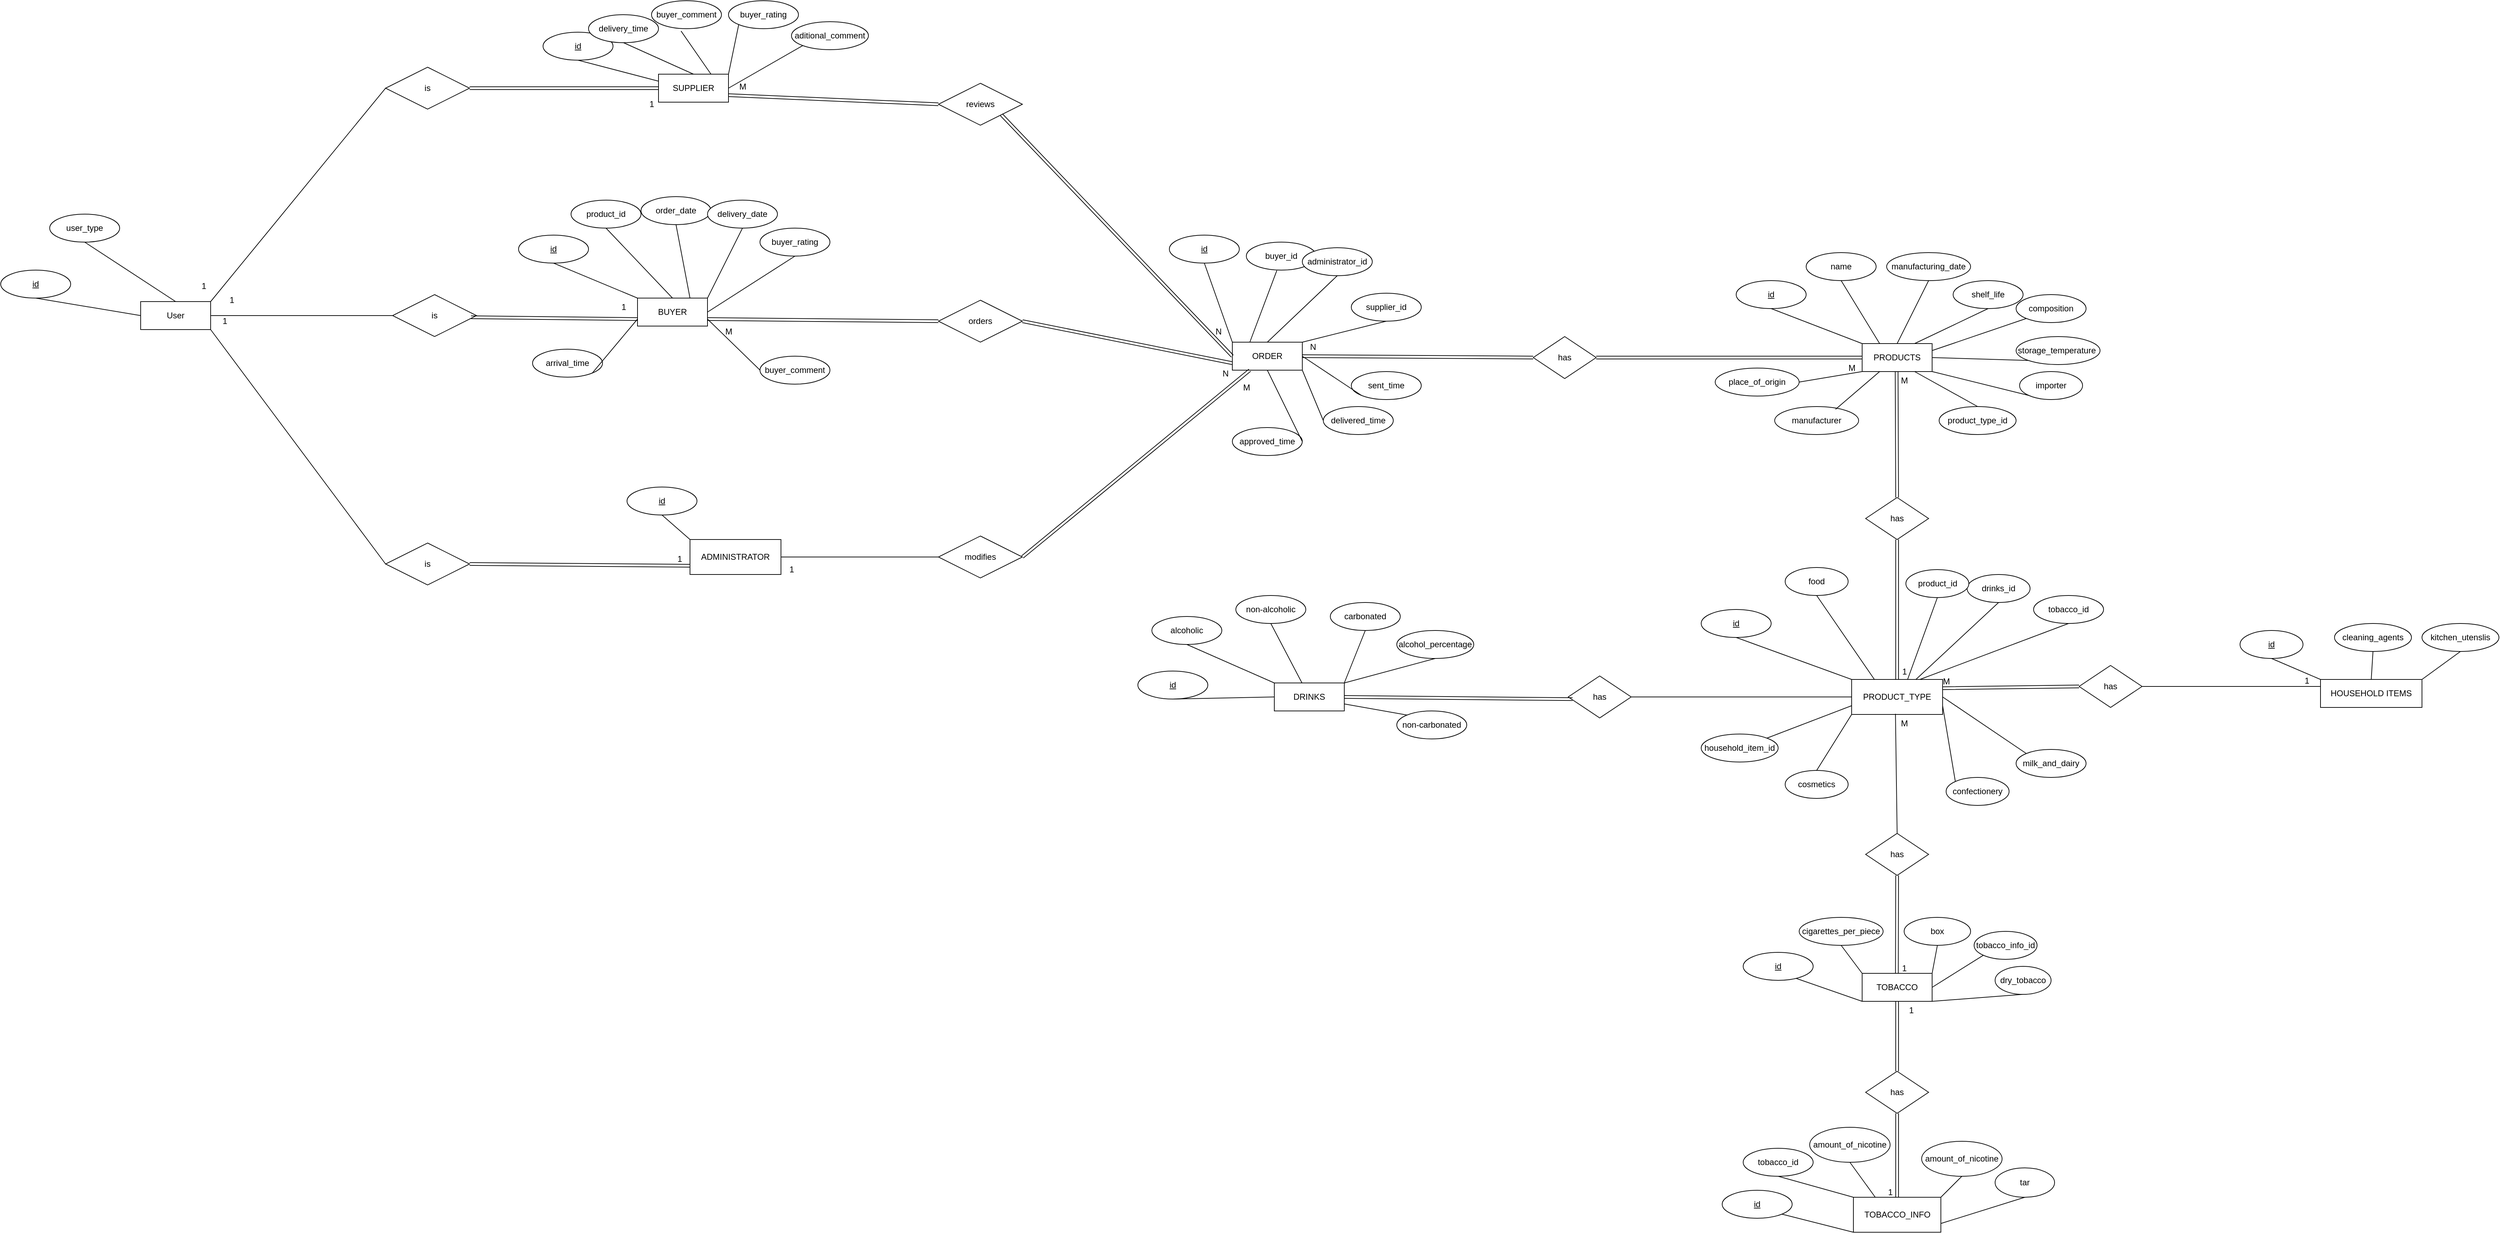 <mxfile version="22.1.11" type="device">
  <diagram name="Page-1" id="ypHl7cXCrIEWJEyccQ8A">
    <mxGraphModel dx="6270" dy="4140" grid="1" gridSize="10" guides="1" tooltips="1" connect="1" arrows="1" fold="1" page="1" pageScale="1" pageWidth="850" pageHeight="1100" math="0" shadow="0">
      <root>
        <mxCell id="0" />
        <mxCell id="1" parent="0" />
        <mxCell id="6POYfi_JkS3xsZNYg1qQ-2" value="PRODUCTS" style="whiteSpace=wrap;html=1;align=center;" parent="1" vertex="1">
          <mxGeometry x="490" y="550" width="100" height="40" as="geometry" />
        </mxCell>
        <mxCell id="FouxgnAud7Ru1gv92hEP-1" value="id" style="ellipse;whiteSpace=wrap;html=1;align=center;fontStyle=4;" parent="1" vertex="1">
          <mxGeometry x="310" y="460" width="100" height="40" as="geometry" />
        </mxCell>
        <mxCell id="FouxgnAud7Ru1gv92hEP-2" value="" style="endArrow=none;html=1;rounded=0;entryX=0.5;entryY=1;entryDx=0;entryDy=0;exitX=0;exitY=0;exitDx=0;exitDy=0;" parent="1" source="6POYfi_JkS3xsZNYg1qQ-2" target="FouxgnAud7Ru1gv92hEP-1" edge="1">
          <mxGeometry width="50" height="50" relative="1" as="geometry">
            <mxPoint x="450" y="700" as="sourcePoint" />
            <mxPoint x="500" y="650" as="targetPoint" />
          </mxGeometry>
        </mxCell>
        <mxCell id="FouxgnAud7Ru1gv92hEP-3" value="name" style="ellipse;whiteSpace=wrap;html=1;align=center;" parent="1" vertex="1">
          <mxGeometry x="410" y="420" width="100" height="40" as="geometry" />
        </mxCell>
        <mxCell id="FouxgnAud7Ru1gv92hEP-4" value="" style="endArrow=none;html=1;rounded=0;entryX=0.5;entryY=1;entryDx=0;entryDy=0;exitX=0.25;exitY=0;exitDx=0;exitDy=0;" parent="1" source="6POYfi_JkS3xsZNYg1qQ-2" target="FouxgnAud7Ru1gv92hEP-3" edge="1">
          <mxGeometry width="50" height="50" relative="1" as="geometry">
            <mxPoint x="450" y="700" as="sourcePoint" />
            <mxPoint x="500" y="650" as="targetPoint" />
          </mxGeometry>
        </mxCell>
        <mxCell id="FouxgnAud7Ru1gv92hEP-5" value="manufacturing_date" style="ellipse;whiteSpace=wrap;html=1;align=center;" parent="1" vertex="1">
          <mxGeometry x="525" y="420" width="120" height="40" as="geometry" />
        </mxCell>
        <mxCell id="FouxgnAud7Ru1gv92hEP-6" value="" style="endArrow=none;html=1;rounded=0;entryX=0.5;entryY=1;entryDx=0;entryDy=0;exitX=0.5;exitY=0;exitDx=0;exitDy=0;" parent="1" source="6POYfi_JkS3xsZNYg1qQ-2" target="FouxgnAud7Ru1gv92hEP-5" edge="1">
          <mxGeometry width="50" height="50" relative="1" as="geometry">
            <mxPoint x="450" y="700" as="sourcePoint" />
            <mxPoint x="500" y="650" as="targetPoint" />
          </mxGeometry>
        </mxCell>
        <mxCell id="FouxgnAud7Ru1gv92hEP-7" value="shelf_life" style="ellipse;whiteSpace=wrap;html=1;align=center;" parent="1" vertex="1">
          <mxGeometry x="620" y="460" width="100" height="40" as="geometry" />
        </mxCell>
        <mxCell id="FouxgnAud7Ru1gv92hEP-8" value="" style="endArrow=none;html=1;rounded=0;entryX=0.5;entryY=1;entryDx=0;entryDy=0;exitX=0.75;exitY=0;exitDx=0;exitDy=0;" parent="1" source="6POYfi_JkS3xsZNYg1qQ-2" target="FouxgnAud7Ru1gv92hEP-7" edge="1">
          <mxGeometry width="50" height="50" relative="1" as="geometry">
            <mxPoint x="450" y="700" as="sourcePoint" />
            <mxPoint x="500" y="650" as="targetPoint" />
          </mxGeometry>
        </mxCell>
        <mxCell id="FouxgnAud7Ru1gv92hEP-9" value="composition" style="ellipse;whiteSpace=wrap;html=1;align=center;" parent="1" vertex="1">
          <mxGeometry x="710" y="480" width="100" height="40" as="geometry" />
        </mxCell>
        <mxCell id="FouxgnAud7Ru1gv92hEP-10" value="" style="endArrow=none;html=1;rounded=0;entryX=0;entryY=1;entryDx=0;entryDy=0;exitX=1;exitY=0.25;exitDx=0;exitDy=0;" parent="1" source="6POYfi_JkS3xsZNYg1qQ-2" target="FouxgnAud7Ru1gv92hEP-9" edge="1">
          <mxGeometry width="50" height="50" relative="1" as="geometry">
            <mxPoint x="575" y="560" as="sourcePoint" />
            <mxPoint x="760" y="550" as="targetPoint" />
          </mxGeometry>
        </mxCell>
        <mxCell id="FouxgnAud7Ru1gv92hEP-12" value="" style="endArrow=none;html=1;rounded=0;entryX=0;entryY=1;entryDx=0;entryDy=0;exitX=1;exitY=0.5;exitDx=0;exitDy=0;" parent="1" source="6POYfi_JkS3xsZNYg1qQ-2" target="FouxgnAud7Ru1gv92hEP-13" edge="1">
          <mxGeometry width="50" height="50" relative="1" as="geometry">
            <mxPoint x="600" y="580" as="sourcePoint" />
            <mxPoint x="727.574" y="594.142" as="targetPoint" />
          </mxGeometry>
        </mxCell>
        <mxCell id="FouxgnAud7Ru1gv92hEP-13" value="storage_temperature&amp;nbsp;" style="ellipse;whiteSpace=wrap;html=1;align=center;" parent="1" vertex="1">
          <mxGeometry x="710" y="540" width="120" height="40" as="geometry" />
        </mxCell>
        <mxCell id="FouxgnAud7Ru1gv92hEP-14" value="place_of_origin" style="ellipse;whiteSpace=wrap;html=1;align=center;" parent="1" vertex="1">
          <mxGeometry x="280" y="585" width="120" height="40" as="geometry" />
        </mxCell>
        <mxCell id="FouxgnAud7Ru1gv92hEP-15" value="" style="endArrow=none;html=1;rounded=0;entryX=1;entryY=0.5;entryDx=0;entryDy=0;exitX=0;exitY=1;exitDx=0;exitDy=0;" parent="1" source="6POYfi_JkS3xsZNYg1qQ-2" target="FouxgnAud7Ru1gv92hEP-14" edge="1">
          <mxGeometry width="50" height="50" relative="1" as="geometry">
            <mxPoint x="500" y="560" as="sourcePoint" />
            <mxPoint x="382.426" y="604.142" as="targetPoint" />
          </mxGeometry>
        </mxCell>
        <mxCell id="FouxgnAud7Ru1gv92hEP-16" value="manufacturer" style="ellipse;whiteSpace=wrap;html=1;align=center;" parent="1" vertex="1">
          <mxGeometry x="365" y="640" width="120" height="40" as="geometry" />
        </mxCell>
        <mxCell id="FouxgnAud7Ru1gv92hEP-17" value="importer" style="ellipse;whiteSpace=wrap;html=1;align=center;" parent="1" vertex="1">
          <mxGeometry x="715" y="590" width="90" height="40" as="geometry" />
        </mxCell>
        <mxCell id="FouxgnAud7Ru1gv92hEP-18" value="" style="endArrow=none;html=1;rounded=0;entryX=0.725;entryY=0.1;entryDx=0;entryDy=0;exitX=0.25;exitY=1;exitDx=0;exitDy=0;entryPerimeter=0;" parent="1" source="6POYfi_JkS3xsZNYg1qQ-2" target="FouxgnAud7Ru1gv92hEP-16" edge="1">
          <mxGeometry width="50" height="50" relative="1" as="geometry">
            <mxPoint x="500" y="580" as="sourcePoint" />
            <mxPoint x="392" y="624" as="targetPoint" />
          </mxGeometry>
        </mxCell>
        <mxCell id="FouxgnAud7Ru1gv92hEP-19" value="" style="endArrow=none;html=1;rounded=0;entryX=1;entryY=1;entryDx=0;entryDy=0;exitX=0;exitY=1;exitDx=0;exitDy=0;" parent="1" source="FouxgnAud7Ru1gv92hEP-17" target="6POYfi_JkS3xsZNYg1qQ-2" edge="1">
          <mxGeometry width="50" height="50" relative="1" as="geometry">
            <mxPoint x="723.436" y="615.745" as="sourcePoint" />
            <mxPoint x="402" y="634" as="targetPoint" />
          </mxGeometry>
        </mxCell>
        <mxCell id="FouxgnAud7Ru1gv92hEP-20" value="product_type_id" style="ellipse;whiteSpace=wrap;html=1;align=center;" parent="1" vertex="1">
          <mxGeometry x="600" y="640" width="110" height="40" as="geometry" />
        </mxCell>
        <mxCell id="FouxgnAud7Ru1gv92hEP-21" value="" style="endArrow=none;html=1;rounded=0;exitX=0.5;exitY=0;exitDx=0;exitDy=0;entryX=0.75;entryY=1;entryDx=0;entryDy=0;" parent="1" source="FouxgnAud7Ru1gv92hEP-20" target="6POYfi_JkS3xsZNYg1qQ-2" edge="1">
          <mxGeometry width="50" height="50" relative="1" as="geometry">
            <mxPoint x="540" y="810" as="sourcePoint" />
            <mxPoint x="590" y="640" as="targetPoint" />
          </mxGeometry>
        </mxCell>
        <mxCell id="FouxgnAud7Ru1gv92hEP-22" value="TOBACCO" style="whiteSpace=wrap;html=1;align=center;" parent="1" vertex="1">
          <mxGeometry x="490" y="1450" width="100" height="40" as="geometry" />
        </mxCell>
        <mxCell id="FouxgnAud7Ru1gv92hEP-25" value="HOUSEHOLD ITEMS" style="whiteSpace=wrap;html=1;align=center;" parent="1" vertex="1">
          <mxGeometry x="1145" y="1030" width="145" height="40" as="geometry" />
        </mxCell>
        <mxCell id="FouxgnAud7Ru1gv92hEP-27" value="id" style="ellipse;whiteSpace=wrap;html=1;align=center;fontStyle=4;" parent="1" vertex="1">
          <mxGeometry x="320" y="1420" width="100" height="40" as="geometry" />
        </mxCell>
        <mxCell id="FouxgnAud7Ru1gv92hEP-28" value="" style="endArrow=none;html=1;rounded=0;entryX=0.758;entryY=0.931;entryDx=0;entryDy=0;exitX=0;exitY=1;exitDx=0;exitDy=0;entryPerimeter=0;" parent="1" source="FouxgnAud7Ru1gv92hEP-22" target="FouxgnAud7Ru1gv92hEP-27" edge="1">
          <mxGeometry width="50" height="50" relative="1" as="geometry">
            <mxPoint x="755" y="1570" as="sourcePoint" />
            <mxPoint x="805" y="1520" as="targetPoint" />
          </mxGeometry>
        </mxCell>
        <mxCell id="FouxgnAud7Ru1gv92hEP-29" value="cigarettes_per_piece" style="ellipse;whiteSpace=wrap;html=1;align=center;" parent="1" vertex="1">
          <mxGeometry x="400" y="1370" width="120" height="40" as="geometry" />
        </mxCell>
        <mxCell id="FouxgnAud7Ru1gv92hEP-30" value="" style="endArrow=none;html=1;rounded=0;entryX=0.5;entryY=1;entryDx=0;entryDy=0;exitX=0;exitY=0;exitDx=0;exitDy=0;fontStyle=1;" parent="1" source="FouxgnAud7Ru1gv92hEP-22" target="FouxgnAud7Ru1gv92hEP-29" edge="1">
          <mxGeometry width="50" height="50" relative="1" as="geometry">
            <mxPoint x="495" y="1490" as="sourcePoint" />
            <mxPoint x="390" y="1454" as="targetPoint" />
          </mxGeometry>
        </mxCell>
        <mxCell id="FouxgnAud7Ru1gv92hEP-31" value="box" style="ellipse;whiteSpace=wrap;html=1;align=center;" parent="1" vertex="1">
          <mxGeometry x="550" y="1370" width="95" height="40" as="geometry" />
        </mxCell>
        <mxCell id="FouxgnAud7Ru1gv92hEP-32" value="" style="endArrow=none;html=1;rounded=0;entryX=0.5;entryY=1;entryDx=0;entryDy=0;exitX=1;exitY=0;exitDx=0;exitDy=0;fontStyle=1;" parent="1" source="FouxgnAud7Ru1gv92hEP-22" target="FouxgnAud7Ru1gv92hEP-31" edge="1">
          <mxGeometry width="50" height="50" relative="1" as="geometry">
            <mxPoint x="545" y="1490" as="sourcePoint" />
            <mxPoint x="545" y="1440" as="targetPoint" />
          </mxGeometry>
        </mxCell>
        <mxCell id="FouxgnAud7Ru1gv92hEP-33" value="dry_tobacco" style="ellipse;whiteSpace=wrap;html=1;align=center;" parent="1" vertex="1">
          <mxGeometry x="680" y="1440" width="80" height="40" as="geometry" />
        </mxCell>
        <mxCell id="FouxgnAud7Ru1gv92hEP-34" value="" style="endArrow=none;html=1;rounded=0;entryX=0.5;entryY=1;entryDx=0;entryDy=0;exitX=1;exitY=1;exitDx=0;exitDy=0;fontStyle=1;" parent="1" source="FouxgnAud7Ru1gv92hEP-22" target="FouxgnAud7Ru1gv92hEP-33" edge="1">
          <mxGeometry width="50" height="50" relative="1" as="geometry">
            <mxPoint x="595" y="1490" as="sourcePoint" />
            <mxPoint x="665" y="1450" as="targetPoint" />
          </mxGeometry>
        </mxCell>
        <mxCell id="FouxgnAud7Ru1gv92hEP-39" value="alcohol_percentage" style="ellipse;whiteSpace=wrap;html=1;align=center;" parent="1" vertex="1">
          <mxGeometry x="-175" y="960" width="110" height="40" as="geometry" />
        </mxCell>
        <mxCell id="FouxgnAud7Ru1gv92hEP-40" value="" style="endArrow=none;html=1;rounded=0;entryX=0.5;entryY=1;entryDx=0;entryDy=0;exitX=1;exitY=0;exitDx=0;exitDy=0;fontStyle=1;" parent="1" source="FouxgnAud7Ru1gv92hEP-99" target="FouxgnAud7Ru1gv92hEP-39" edge="1">
          <mxGeometry width="50" height="50" relative="1" as="geometry">
            <mxPoint x="-350" y="1470" as="sourcePoint" />
            <mxPoint x="-402" y="1430" as="targetPoint" />
          </mxGeometry>
        </mxCell>
        <mxCell id="FouxgnAud7Ru1gv92hEP-41" value="id" style="ellipse;whiteSpace=wrap;html=1;align=center;fontStyle=4;" parent="1" vertex="1">
          <mxGeometry x="1030" y="960" width="90" height="40" as="geometry" />
        </mxCell>
        <mxCell id="FouxgnAud7Ru1gv92hEP-42" value="" style="endArrow=none;html=1;rounded=0;entryX=0.5;entryY=1;entryDx=0;entryDy=0;exitX=0;exitY=0;exitDx=0;exitDy=0;fontStyle=1;" parent="1" source="FouxgnAud7Ru1gv92hEP-25" target="FouxgnAud7Ru1gv92hEP-41" edge="1">
          <mxGeometry width="50" height="50" relative="1" as="geometry">
            <mxPoint x="875" y="1040" as="sourcePoint" />
            <mxPoint x="875" y="990" as="targetPoint" />
          </mxGeometry>
        </mxCell>
        <mxCell id="FouxgnAud7Ru1gv92hEP-43" value="cleaning_agents" style="ellipse;whiteSpace=wrap;html=1;align=center;" parent="1" vertex="1">
          <mxGeometry x="1165" y="950" width="110" height="40" as="geometry" />
        </mxCell>
        <mxCell id="FouxgnAud7Ru1gv92hEP-44" value="" style="endArrow=none;html=1;rounded=0;entryX=0.5;entryY=1;entryDx=0;entryDy=0;exitX=0.5;exitY=0;exitDx=0;exitDy=0;fontStyle=1;" parent="1" source="FouxgnAud7Ru1gv92hEP-25" target="FouxgnAud7Ru1gv92hEP-43" edge="1">
          <mxGeometry width="50" height="50" relative="1" as="geometry">
            <mxPoint x="1155" y="1040" as="sourcePoint" />
            <mxPoint x="1085" y="1010" as="targetPoint" />
          </mxGeometry>
        </mxCell>
        <mxCell id="FouxgnAud7Ru1gv92hEP-54" value="User" style="whiteSpace=wrap;html=1;align=center;" parent="1" vertex="1">
          <mxGeometry x="-1970" y="490" width="100" height="40" as="geometry" />
        </mxCell>
        <mxCell id="FouxgnAud7Ru1gv92hEP-56" value="id" style="ellipse;whiteSpace=wrap;html=1;align=center;fontStyle=4;" parent="1" vertex="1">
          <mxGeometry x="-2170" y="445" width="100" height="40" as="geometry" />
        </mxCell>
        <mxCell id="FouxgnAud7Ru1gv92hEP-57" value="" style="endArrow=none;html=1;rounded=0;exitX=0.5;exitY=1;exitDx=0;exitDy=0;entryX=0;entryY=0.5;entryDx=0;entryDy=0;" parent="1" source="FouxgnAud7Ru1gv92hEP-56" target="FouxgnAud7Ru1gv92hEP-54" edge="1">
          <mxGeometry width="50" height="50" relative="1" as="geometry">
            <mxPoint x="-1920" y="483" as="sourcePoint" />
            <mxPoint x="-1870" y="433" as="targetPoint" />
          </mxGeometry>
        </mxCell>
        <mxCell id="FouxgnAud7Ru1gv92hEP-58" value="user_type" style="ellipse;whiteSpace=wrap;html=1;align=center;" parent="1" vertex="1">
          <mxGeometry x="-2100" y="365" width="100" height="40" as="geometry" />
        </mxCell>
        <mxCell id="FouxgnAud7Ru1gv92hEP-59" value="" style="endArrow=none;html=1;rounded=0;exitX=0.5;exitY=1;exitDx=0;exitDy=0;entryX=0.5;entryY=0;entryDx=0;entryDy=0;" parent="1" source="FouxgnAud7Ru1gv92hEP-58" target="FouxgnAud7Ru1gv92hEP-54" edge="1">
          <mxGeometry width="50" height="50" relative="1" as="geometry">
            <mxPoint x="-2010" y="463" as="sourcePoint" />
            <mxPoint x="-1960" y="493" as="targetPoint" />
          </mxGeometry>
        </mxCell>
        <mxCell id="FouxgnAud7Ru1gv92hEP-60" value="ADMINISTRATOR" style="whiteSpace=wrap;html=1;align=center;" parent="1" vertex="1">
          <mxGeometry x="-1185" y="830" width="130" height="50" as="geometry" />
        </mxCell>
        <mxCell id="FouxgnAud7Ru1gv92hEP-61" value="id" style="ellipse;whiteSpace=wrap;html=1;align=center;fontStyle=4;" parent="1" vertex="1">
          <mxGeometry x="-1275" y="755" width="100" height="40" as="geometry" />
        </mxCell>
        <mxCell id="FouxgnAud7Ru1gv92hEP-62" value="" style="endArrow=none;html=1;rounded=0;exitX=0.5;exitY=1;exitDx=0;exitDy=0;entryX=0;entryY=0;entryDx=0;entryDy=0;" parent="1" source="FouxgnAud7Ru1gv92hEP-61" target="FouxgnAud7Ru1gv92hEP-60" edge="1">
          <mxGeometry width="50" height="50" relative="1" as="geometry">
            <mxPoint x="-1195" y="665" as="sourcePoint" />
            <mxPoint x="-1145" y="695" as="targetPoint" />
          </mxGeometry>
        </mxCell>
        <mxCell id="FouxgnAud7Ru1gv92hEP-63" value="BUYER" style="whiteSpace=wrap;html=1;align=center;" parent="1" vertex="1">
          <mxGeometry x="-1260" y="485" width="100" height="40" as="geometry" />
        </mxCell>
        <mxCell id="FouxgnAud7Ru1gv92hEP-64" value="id" style="ellipse;whiteSpace=wrap;html=1;align=center;fontStyle=4;" parent="1" vertex="1">
          <mxGeometry x="-1430" y="395" width="100" height="40" as="geometry" />
        </mxCell>
        <mxCell id="FouxgnAud7Ru1gv92hEP-68" value="product_id" style="ellipse;whiteSpace=wrap;html=1;align=center;" parent="1" vertex="1">
          <mxGeometry x="-1355" y="345" width="100" height="40" as="geometry" />
        </mxCell>
        <mxCell id="FouxgnAud7Ru1gv92hEP-69" value="" style="endArrow=none;html=1;rounded=0;exitX=0.5;exitY=1;exitDx=0;exitDy=0;entryX=0.5;entryY=0;entryDx=0;entryDy=0;" parent="1" source="FouxgnAud7Ru1gv92hEP-68" target="FouxgnAud7Ru1gv92hEP-63" edge="1">
          <mxGeometry width="50" height="50" relative="1" as="geometry">
            <mxPoint x="-1310" y="465" as="sourcePoint" />
            <mxPoint x="-1250" y="505" as="targetPoint" />
          </mxGeometry>
        </mxCell>
        <mxCell id="FouxgnAud7Ru1gv92hEP-70" value="order_date" style="ellipse;whiteSpace=wrap;html=1;align=center;" parent="1" vertex="1">
          <mxGeometry x="-1255" y="340" width="100" height="40" as="geometry" />
        </mxCell>
        <mxCell id="FouxgnAud7Ru1gv92hEP-71" value="" style="endArrow=none;html=1;rounded=0;exitX=0.5;exitY=1;exitDx=0;exitDy=0;entryX=0.75;entryY=0;entryDx=0;entryDy=0;" parent="1" source="FouxgnAud7Ru1gv92hEP-70" target="FouxgnAud7Ru1gv92hEP-63" edge="1">
          <mxGeometry width="50" height="50" relative="1" as="geometry">
            <mxPoint x="-1210" y="455" as="sourcePoint" />
            <mxPoint x="-1180" y="495" as="targetPoint" />
          </mxGeometry>
        </mxCell>
        <mxCell id="FouxgnAud7Ru1gv92hEP-72" value="delivery_date" style="ellipse;whiteSpace=wrap;html=1;align=center;" parent="1" vertex="1">
          <mxGeometry x="-1160" y="345" width="100" height="40" as="geometry" />
        </mxCell>
        <mxCell id="FouxgnAud7Ru1gv92hEP-74" value="" style="endArrow=none;html=1;rounded=0;exitX=0.5;exitY=1;exitDx=0;exitDy=0;entryX=1;entryY=0;entryDx=0;entryDy=0;" parent="1" source="FouxgnAud7Ru1gv92hEP-72" target="FouxgnAud7Ru1gv92hEP-63" edge="1">
          <mxGeometry width="50" height="50" relative="1" as="geometry">
            <mxPoint x="-1110" y="455" as="sourcePoint" />
            <mxPoint x="-1175" y="505" as="targetPoint" />
          </mxGeometry>
        </mxCell>
        <mxCell id="FouxgnAud7Ru1gv92hEP-75" value="buyer_rating" style="ellipse;whiteSpace=wrap;html=1;align=center;" parent="1" vertex="1">
          <mxGeometry x="-1085" y="385" width="100" height="40" as="geometry" />
        </mxCell>
        <mxCell id="FouxgnAud7Ru1gv92hEP-76" value="" style="endArrow=none;html=1;rounded=0;exitX=0.5;exitY=1;exitDx=0;exitDy=0;entryX=1;entryY=0.5;entryDx=0;entryDy=0;" parent="1" source="FouxgnAud7Ru1gv92hEP-75" target="FouxgnAud7Ru1gv92hEP-63" edge="1">
          <mxGeometry width="50" height="50" relative="1" as="geometry">
            <mxPoint x="-1070" y="435" as="sourcePoint" />
            <mxPoint x="-1150" y="505" as="targetPoint" />
          </mxGeometry>
        </mxCell>
        <mxCell id="FouxgnAud7Ru1gv92hEP-77" value="" style="endArrow=none;html=1;rounded=0;entryX=1;entryY=0.75;entryDx=0;entryDy=0;exitX=0;exitY=1;exitDx=0;exitDy=0;" parent="1" source="FouxgnAud7Ru1gv92hEP-78" target="FouxgnAud7Ru1gv92hEP-63" edge="1">
          <mxGeometry width="50" height="50" relative="1" as="geometry">
            <mxPoint x="-1050" y="515" as="sourcePoint" />
            <mxPoint x="-1140" y="515" as="targetPoint" />
          </mxGeometry>
        </mxCell>
        <mxCell id="FouxgnAud7Ru1gv92hEP-78" value="buyer_comment" style="ellipse;whiteSpace=wrap;html=1;align=center;" parent="1" vertex="1">
          <mxGeometry x="-1085" y="568" width="100" height="40" as="geometry" />
        </mxCell>
        <mxCell id="FouxgnAud7Ru1gv92hEP-79" value="arrival_time" style="ellipse;whiteSpace=wrap;html=1;align=center;" parent="1" vertex="1">
          <mxGeometry x="-1410" y="558" width="100" height="40" as="geometry" />
        </mxCell>
        <mxCell id="FouxgnAud7Ru1gv92hEP-80" value="" style="endArrow=none;html=1;rounded=0;exitX=1;exitY=1;exitDx=0;exitDy=0;entryX=0;entryY=0.75;entryDx=0;entryDy=0;" parent="1" source="FouxgnAud7Ru1gv92hEP-79" target="FouxgnAud7Ru1gv92hEP-63" edge="1">
          <mxGeometry width="50" height="50" relative="1" as="geometry">
            <mxPoint x="-1345" y="485" as="sourcePoint" />
            <mxPoint x="-1250" y="505" as="targetPoint" />
            <Array as="points" />
          </mxGeometry>
        </mxCell>
        <mxCell id="FouxgnAud7Ru1gv92hEP-81" value="SUPPLIER" style="whiteSpace=wrap;html=1;align=center;" parent="1" vertex="1">
          <mxGeometry x="-1230" y="165" width="100" height="40" as="geometry" />
        </mxCell>
        <mxCell id="FouxgnAud7Ru1gv92hEP-82" value="id" style="ellipse;whiteSpace=wrap;html=1;align=center;fontStyle=4;" parent="1" vertex="1">
          <mxGeometry x="-1395" y="105" width="100" height="40" as="geometry" />
        </mxCell>
        <mxCell id="FouxgnAud7Ru1gv92hEP-84" value="" style="endArrow=none;html=1;rounded=0;entryX=0;entryY=0.25;entryDx=0;entryDy=0;exitX=0.5;exitY=1;exitDx=0;exitDy=0;" parent="1" source="FouxgnAud7Ru1gv92hEP-82" target="FouxgnAud7Ru1gv92hEP-81" edge="1">
          <mxGeometry width="50" height="50" relative="1" as="geometry">
            <mxPoint x="-1315" y="145" as="sourcePoint" />
            <mxPoint x="-1580" y="225" as="targetPoint" />
          </mxGeometry>
        </mxCell>
        <mxCell id="FouxgnAud7Ru1gv92hEP-85" value="delivery_time" style="ellipse;whiteSpace=wrap;html=1;align=center;" parent="1" vertex="1">
          <mxGeometry x="-1330" y="80" width="100" height="40" as="geometry" />
        </mxCell>
        <mxCell id="FouxgnAud7Ru1gv92hEP-86" value="" style="endArrow=none;html=1;rounded=0;entryX=0.5;entryY=0;entryDx=0;entryDy=0;exitX=0.5;exitY=1;exitDx=0;exitDy=0;" parent="1" source="FouxgnAud7Ru1gv92hEP-85" target="FouxgnAud7Ru1gv92hEP-81" edge="1">
          <mxGeometry width="50" height="50" relative="1" as="geometry">
            <mxPoint x="-1300" y="145" as="sourcePoint" />
            <mxPoint x="-1220" y="185" as="targetPoint" />
          </mxGeometry>
        </mxCell>
        <mxCell id="FouxgnAud7Ru1gv92hEP-89" value="buyer_comment" style="ellipse;whiteSpace=wrap;html=1;align=center;" parent="1" vertex="1">
          <mxGeometry x="-1240" y="60" width="100" height="40" as="geometry" />
        </mxCell>
        <mxCell id="FouxgnAud7Ru1gv92hEP-90" value="buyer_rating" style="ellipse;whiteSpace=wrap;html=1;align=center;" parent="1" vertex="1">
          <mxGeometry x="-1130" y="60" width="100" height="40" as="geometry" />
        </mxCell>
        <mxCell id="FouxgnAud7Ru1gv92hEP-91" value="aditional_comment" style="ellipse;whiteSpace=wrap;html=1;align=center;" parent="1" vertex="1">
          <mxGeometry x="-1040" y="90" width="110" height="40" as="geometry" />
        </mxCell>
        <mxCell id="FouxgnAud7Ru1gv92hEP-92" value="" style="endArrow=none;html=1;rounded=0;entryX=0.75;entryY=0;entryDx=0;entryDy=0;exitX=0.422;exitY=1.082;exitDx=0;exitDy=0;exitPerimeter=0;" parent="1" source="FouxgnAud7Ru1gv92hEP-89" target="FouxgnAud7Ru1gv92hEP-81" edge="1">
          <mxGeometry width="50" height="50" relative="1" as="geometry">
            <mxPoint x="-1210" y="115" as="sourcePoint" />
            <mxPoint x="-1170" y="175" as="targetPoint" />
          </mxGeometry>
        </mxCell>
        <mxCell id="FouxgnAud7Ru1gv92hEP-93" value="" style="endArrow=none;html=1;rounded=0;entryX=1;entryY=0;entryDx=0;entryDy=0;exitX=0;exitY=1;exitDx=0;exitDy=0;" parent="1" source="FouxgnAud7Ru1gv92hEP-90" target="FouxgnAud7Ru1gv92hEP-81" edge="1">
          <mxGeometry width="50" height="50" relative="1" as="geometry">
            <mxPoint x="-1210" y="115" as="sourcePoint" />
            <mxPoint x="-1170" y="175" as="targetPoint" />
          </mxGeometry>
        </mxCell>
        <mxCell id="FouxgnAud7Ru1gv92hEP-94" value="" style="endArrow=none;html=1;rounded=0;entryX=1;entryY=0.5;entryDx=0;entryDy=0;exitX=0;exitY=1;exitDx=0;exitDy=0;" parent="1" source="FouxgnAud7Ru1gv92hEP-91" target="FouxgnAud7Ru1gv92hEP-81" edge="1">
          <mxGeometry width="50" height="50" relative="1" as="geometry">
            <mxPoint x="-1060" y="129" as="sourcePoint" />
            <mxPoint x="-1120" y="175" as="targetPoint" />
          </mxGeometry>
        </mxCell>
        <mxCell id="FouxgnAud7Ru1gv92hEP-96" value="PRODUCT_TYPE" style="whiteSpace=wrap;html=1;align=center;" parent="1" vertex="1">
          <mxGeometry x="475" y="1030" width="130" height="50" as="geometry" />
        </mxCell>
        <mxCell id="FouxgnAud7Ru1gv92hEP-97" value="id" style="ellipse;whiteSpace=wrap;html=1;align=center;fontStyle=4;" parent="1" vertex="1">
          <mxGeometry x="260" y="930" width="100" height="40" as="geometry" />
        </mxCell>
        <mxCell id="FouxgnAud7Ru1gv92hEP-98" value="" style="endArrow=none;html=1;rounded=0;entryX=0.5;entryY=1;entryDx=0;entryDy=0;" parent="1" source="FouxgnAud7Ru1gv92hEP-96" target="FouxgnAud7Ru1gv92hEP-114" edge="1">
          <mxGeometry width="50" height="50" relative="1" as="geometry">
            <mxPoint x="622.5" y="1010" as="sourcePoint" />
            <mxPoint x="537.5" y="970" as="targetPoint" />
          </mxGeometry>
        </mxCell>
        <mxCell id="FouxgnAud7Ru1gv92hEP-99" value="DRINKS" style="whiteSpace=wrap;html=1;align=center;" parent="1" vertex="1">
          <mxGeometry x="-350" y="1035" width="100" height="40" as="geometry" />
        </mxCell>
        <mxCell id="FouxgnAud7Ru1gv92hEP-100" value="id" style="ellipse;whiteSpace=wrap;html=1;align=center;fontStyle=4;" parent="1" vertex="1">
          <mxGeometry x="-545" y="1018" width="100" height="40" as="geometry" />
        </mxCell>
        <mxCell id="FouxgnAud7Ru1gv92hEP-101" value="" style="endArrow=none;html=1;rounded=0;entryX=0.5;entryY=1;entryDx=0;entryDy=0;exitX=0;exitY=0.5;exitDx=0;exitDy=0;" parent="1" source="FouxgnAud7Ru1gv92hEP-99" target="FouxgnAud7Ru1gv92hEP-100" edge="1">
          <mxGeometry width="50" height="50" relative="1" as="geometry">
            <mxPoint x="-325" y="880" as="sourcePoint" />
            <mxPoint x="-390" y="840" as="targetPoint" />
          </mxGeometry>
        </mxCell>
        <mxCell id="FouxgnAud7Ru1gv92hEP-102" value="alcoholic" style="ellipse;whiteSpace=wrap;html=1;align=center;" parent="1" vertex="1">
          <mxGeometry x="-525" y="940" width="100" height="40" as="geometry" />
        </mxCell>
        <mxCell id="FouxgnAud7Ru1gv92hEP-103" value="" style="endArrow=none;html=1;rounded=0;entryX=0.5;entryY=1;entryDx=0;entryDy=0;exitX=0;exitY=0;exitDx=0;exitDy=0;" parent="1" source="FouxgnAud7Ru1gv92hEP-99" target="FouxgnAud7Ru1gv92hEP-102" edge="1">
          <mxGeometry width="50" height="50" relative="1" as="geometry">
            <mxPoint x="-350" y="1060" as="sourcePoint" />
            <mxPoint x="-430" y="1030" as="targetPoint" />
          </mxGeometry>
        </mxCell>
        <mxCell id="FouxgnAud7Ru1gv92hEP-104" value="non-alcoholic" style="ellipse;whiteSpace=wrap;html=1;align=center;" parent="1" vertex="1">
          <mxGeometry x="-405" y="910" width="100" height="40" as="geometry" />
        </mxCell>
        <mxCell id="FouxgnAud7Ru1gv92hEP-105" value="" style="endArrow=none;html=1;rounded=0;entryX=0.5;entryY=1;entryDx=0;entryDy=0;" parent="1" source="FouxgnAud7Ru1gv92hEP-99" target="FouxgnAud7Ru1gv92hEP-104" edge="1">
          <mxGeometry width="50" height="50" relative="1" as="geometry">
            <mxPoint x="-340" y="1060" as="sourcePoint" />
            <mxPoint x="-350" y="1000" as="targetPoint" />
          </mxGeometry>
        </mxCell>
        <mxCell id="FouxgnAud7Ru1gv92hEP-106" value="carbonated" style="ellipse;whiteSpace=wrap;html=1;align=center;" parent="1" vertex="1">
          <mxGeometry x="-270" y="920" width="100" height="40" as="geometry" />
        </mxCell>
        <mxCell id="FouxgnAud7Ru1gv92hEP-107" value="non-carbonated" style="ellipse;whiteSpace=wrap;html=1;align=center;" parent="1" vertex="1">
          <mxGeometry x="-175" y="1075" width="100" height="40" as="geometry" />
        </mxCell>
        <mxCell id="FouxgnAud7Ru1gv92hEP-108" value="" style="endArrow=none;html=1;rounded=0;entryX=0.5;entryY=1;entryDx=0;entryDy=0;exitX=1;exitY=0;exitDx=0;exitDy=0;" parent="1" source="FouxgnAud7Ru1gv92hEP-99" target="FouxgnAud7Ru1gv92hEP-106" edge="1">
          <mxGeometry width="50" height="50" relative="1" as="geometry">
            <mxPoint x="-340" y="1080" as="sourcePoint" />
            <mxPoint x="-470" y="1080" as="targetPoint" />
          </mxGeometry>
        </mxCell>
        <mxCell id="FouxgnAud7Ru1gv92hEP-109" value="" style="endArrow=none;html=1;rounded=0;entryX=0;entryY=0;entryDx=0;entryDy=0;exitX=1;exitY=0.75;exitDx=0;exitDy=0;" parent="1" source="FouxgnAud7Ru1gv92hEP-99" target="FouxgnAud7Ru1gv92hEP-107" edge="1">
          <mxGeometry width="50" height="50" relative="1" as="geometry">
            <mxPoint x="-240" y="1060" as="sourcePoint" />
            <mxPoint x="-200" y="1010" as="targetPoint" />
          </mxGeometry>
        </mxCell>
        <mxCell id="FouxgnAud7Ru1gv92hEP-110" value="food" style="ellipse;whiteSpace=wrap;html=1;align=center;" parent="1" vertex="1">
          <mxGeometry x="380" y="870" width="90" height="40" as="geometry" />
        </mxCell>
        <mxCell id="FouxgnAud7Ru1gv92hEP-114" value="drinks_id" style="ellipse;whiteSpace=wrap;html=1;align=center;" parent="1" vertex="1">
          <mxGeometry x="640" y="880" width="90" height="40" as="geometry" />
        </mxCell>
        <mxCell id="FouxgnAud7Ru1gv92hEP-115" value="tobacco_id" style="ellipse;whiteSpace=wrap;html=1;align=center;" parent="1" vertex="1">
          <mxGeometry x="735" y="910" width="100" height="40" as="geometry" />
        </mxCell>
        <mxCell id="FouxgnAud7Ru1gv92hEP-116" value="milk_and_dairy" style="ellipse;whiteSpace=wrap;html=1;align=center;" parent="1" vertex="1">
          <mxGeometry x="710" y="1130" width="100" height="40" as="geometry" />
        </mxCell>
        <mxCell id="FouxgnAud7Ru1gv92hEP-117" value="confectionery" style="ellipse;whiteSpace=wrap;html=1;align=center;" parent="1" vertex="1">
          <mxGeometry x="610" y="1170" width="90" height="40" as="geometry" />
        </mxCell>
        <mxCell id="FouxgnAud7Ru1gv92hEP-118" value="cosmetics" style="ellipse;whiteSpace=wrap;html=1;align=center;" parent="1" vertex="1">
          <mxGeometry x="380" y="1160" width="90" height="40" as="geometry" />
        </mxCell>
        <mxCell id="FouxgnAud7Ru1gv92hEP-119" value="household_item_id" style="ellipse;whiteSpace=wrap;html=1;align=center;" parent="1" vertex="1">
          <mxGeometry x="260" y="1108" width="110" height="40" as="geometry" />
        </mxCell>
        <mxCell id="FouxgnAud7Ru1gv92hEP-120" value="" style="endArrow=none;html=1;rounded=0;entryX=1;entryY=0;entryDx=0;entryDy=0;exitX=0;exitY=0.75;exitDx=0;exitDy=0;" parent="1" source="FouxgnAud7Ru1gv92hEP-96" target="FouxgnAud7Ru1gv92hEP-119" edge="1">
          <mxGeometry width="50" height="50" relative="1" as="geometry">
            <mxPoint x="471" y="1062" as="sourcePoint" />
            <mxPoint x="400" y="1010" as="targetPoint" />
          </mxGeometry>
        </mxCell>
        <mxCell id="FouxgnAud7Ru1gv92hEP-121" value="" style="endArrow=none;html=1;rounded=0;entryX=0.5;entryY=1;entryDx=0;entryDy=0;exitX=0.25;exitY=0;exitDx=0;exitDy=0;" parent="1" source="FouxgnAud7Ru1gv92hEP-96" target="FouxgnAud7Ru1gv92hEP-110" edge="1">
          <mxGeometry width="50" height="50" relative="1" as="geometry">
            <mxPoint x="485" y="1040" as="sourcePoint" />
            <mxPoint x="400" y="1000" as="targetPoint" />
          </mxGeometry>
        </mxCell>
        <mxCell id="FouxgnAud7Ru1gv92hEP-122" value="" style="endArrow=none;html=1;rounded=0;entryX=0.5;entryY=1;entryDx=0;entryDy=0;exitX=0.75;exitY=0;exitDx=0;exitDy=0;" parent="1" source="FouxgnAud7Ru1gv92hEP-96" target="FouxgnAud7Ru1gv92hEP-115" edge="1">
          <mxGeometry width="50" height="50" relative="1" as="geometry">
            <mxPoint x="642.5" y="1030" as="sourcePoint" />
            <mxPoint x="557.5" y="990" as="targetPoint" />
          </mxGeometry>
        </mxCell>
        <mxCell id="FouxgnAud7Ru1gv92hEP-123" value="" style="endArrow=none;html=1;rounded=0;entryX=0;entryY=0;entryDx=0;entryDy=0;exitX=1;exitY=0.5;exitDx=0;exitDy=0;" parent="1" source="FouxgnAud7Ru1gv92hEP-96" target="FouxgnAud7Ru1gv92hEP-116" edge="1">
          <mxGeometry width="50" height="50" relative="1" as="geometry">
            <mxPoint x="583" y="1040" as="sourcePoint" />
            <mxPoint x="675" y="1000" as="targetPoint" />
          </mxGeometry>
        </mxCell>
        <mxCell id="FouxgnAud7Ru1gv92hEP-126" value="" style="endArrow=none;html=1;rounded=0;entryX=0;entryY=0;entryDx=0;entryDy=0;exitX=1;exitY=0.75;exitDx=0;exitDy=0;" parent="1" source="FouxgnAud7Ru1gv92hEP-96" target="FouxgnAud7Ru1gv92hEP-117" edge="1">
          <mxGeometry width="50" height="50" relative="1" as="geometry">
            <mxPoint x="615" y="1065" as="sourcePoint" />
            <mxPoint x="750" y="1030" as="targetPoint" />
          </mxGeometry>
        </mxCell>
        <mxCell id="FouxgnAud7Ru1gv92hEP-127" value="" style="endArrow=none;html=1;rounded=0;entryX=0.5;entryY=1;entryDx=0;entryDy=0;exitX=0;exitY=0;exitDx=0;exitDy=0;" parent="1" source="FouxgnAud7Ru1gv92hEP-96" target="FouxgnAud7Ru1gv92hEP-97" edge="1">
          <mxGeometry width="50" height="50" relative="1" as="geometry">
            <mxPoint x="518" y="1040" as="sourcePoint" />
            <mxPoint x="485" y="980" as="targetPoint" />
          </mxGeometry>
        </mxCell>
        <mxCell id="FouxgnAud7Ru1gv92hEP-128" value="" style="endArrow=none;html=1;rounded=0;entryX=0.5;entryY=0;entryDx=0;entryDy=0;exitX=0;exitY=1;exitDx=0;exitDy=0;" parent="1" source="FouxgnAud7Ru1gv92hEP-96" target="FouxgnAud7Ru1gv92hEP-118" edge="1">
          <mxGeometry width="50" height="50" relative="1" as="geometry">
            <mxPoint x="485" y="1078" as="sourcePoint" />
            <mxPoint x="355" y="1050" as="targetPoint" />
          </mxGeometry>
        </mxCell>
        <mxCell id="FouxgnAud7Ru1gv92hEP-146" value="kitchen_utenslis" style="ellipse;whiteSpace=wrap;html=1;align=center;" parent="1" vertex="1">
          <mxGeometry x="1290" y="950" width="110" height="40" as="geometry" />
        </mxCell>
        <mxCell id="FouxgnAud7Ru1gv92hEP-147" value="" style="endArrow=none;html=1;rounded=0;entryX=0.5;entryY=1;entryDx=0;entryDy=0;exitX=1;exitY=0;exitDx=0;exitDy=0;fontStyle=1;" parent="1" source="FouxgnAud7Ru1gv92hEP-25" target="FouxgnAud7Ru1gv92hEP-146" edge="1">
          <mxGeometry width="50" height="50" relative="1" as="geometry">
            <mxPoint x="1205" y="1040" as="sourcePoint" />
            <mxPoint x="1205" y="1000" as="targetPoint" />
          </mxGeometry>
        </mxCell>
        <mxCell id="FouxgnAud7Ru1gv92hEP-149" value="has" style="shape=rhombus;perimeter=rhombusPerimeter;whiteSpace=wrap;html=1;align=center;" parent="1" vertex="1">
          <mxGeometry x="495" y="1250" width="90" height="60" as="geometry" />
        </mxCell>
        <mxCell id="FouxgnAud7Ru1gv92hEP-157" value="" style="shape=link;html=1;rounded=0;exitX=0.5;exitY=1;exitDx=0;exitDy=0;entryX=0.5;entryY=0;entryDx=0;entryDy=0;" parent="1" source="FouxgnAud7Ru1gv92hEP-149" edge="1">
          <mxGeometry relative="1" as="geometry">
            <mxPoint x="539.66" y="1310" as="sourcePoint" />
            <mxPoint x="539.66" y="1450" as="targetPoint" />
          </mxGeometry>
        </mxCell>
        <mxCell id="FouxgnAud7Ru1gv92hEP-162" value="M" style="text;html=1;align=center;verticalAlign=middle;resizable=0;points=[];autosize=1;strokeColor=none;fillColor=none;" parent="1" vertex="1">
          <mxGeometry x="535" y="1078" width="30" height="30" as="geometry" />
        </mxCell>
        <mxCell id="FouxgnAud7Ru1gv92hEP-165" value="has" style="shape=rhombus;perimeter=rhombusPerimeter;whiteSpace=wrap;html=1;align=center;" parent="1" vertex="1">
          <mxGeometry x="800" y="1010" width="90" height="60" as="geometry" />
        </mxCell>
        <mxCell id="FouxgnAud7Ru1gv92hEP-166" value="" style="shape=link;html=1;rounded=0;exitX=0;exitY=0.5;exitDx=0;exitDy=0;entryX=1;entryY=0.25;entryDx=0;entryDy=0;" parent="1" source="FouxgnAud7Ru1gv92hEP-165" target="FouxgnAud7Ru1gv92hEP-96" edge="1">
          <mxGeometry relative="1" as="geometry">
            <mxPoint x="545" y="1090" as="sourcePoint" />
            <mxPoint x="545" y="1230" as="targetPoint" />
          </mxGeometry>
        </mxCell>
        <mxCell id="FouxgnAud7Ru1gv92hEP-167" value="" style="endArrow=none;html=1;rounded=0;exitX=0;exitY=0.25;exitDx=0;exitDy=0;entryX=1;entryY=0.5;entryDx=0;entryDy=0;" parent="1" source="FouxgnAud7Ru1gv92hEP-25" target="FouxgnAud7Ru1gv92hEP-165" edge="1">
          <mxGeometry relative="1" as="geometry">
            <mxPoint x="545" y="1290" as="sourcePoint" />
            <mxPoint x="545" y="1460" as="targetPoint" />
          </mxGeometry>
        </mxCell>
        <mxCell id="FouxgnAud7Ru1gv92hEP-168" value="1" style="resizable=0;html=1;whiteSpace=wrap;align=right;verticalAlign=bottom;direction=north;" parent="FouxgnAud7Ru1gv92hEP-167" connectable="0" vertex="1">
          <mxGeometry x="1" relative="1" as="geometry">
            <mxPoint x="240" as="offset" />
          </mxGeometry>
        </mxCell>
        <mxCell id="FouxgnAud7Ru1gv92hEP-169" value="M" style="text;html=1;align=center;verticalAlign=middle;resizable=0;points=[];autosize=1;strokeColor=none;fillColor=none;" parent="1" vertex="1">
          <mxGeometry x="595" y="1018" width="30" height="30" as="geometry" />
        </mxCell>
        <mxCell id="FouxgnAud7Ru1gv92hEP-172" value="has" style="shape=rhombus;perimeter=rhombusPerimeter;whiteSpace=wrap;html=1;align=center;" parent="1" vertex="1">
          <mxGeometry x="70" y="1025" width="90" height="60" as="geometry" />
        </mxCell>
        <mxCell id="FouxgnAud7Ru1gv92hEP-173" value="" style="shape=link;html=1;rounded=0;exitX=0.069;exitY=0.553;exitDx=0;exitDy=0;entryX=1;entryY=0.5;entryDx=0;entryDy=0;exitPerimeter=0;" parent="1" source="FouxgnAud7Ru1gv92hEP-172" target="FouxgnAud7Ru1gv92hEP-99" edge="1">
          <mxGeometry relative="1" as="geometry">
            <mxPoint x="195" y="1120" as="sourcePoint" />
            <mxPoint x="-120" y="1120" as="targetPoint" />
          </mxGeometry>
        </mxCell>
        <mxCell id="FouxgnAud7Ru1gv92hEP-182" value="has" style="shape=rhombus;perimeter=rhombusPerimeter;whiteSpace=wrap;html=1;align=center;" parent="1" vertex="1">
          <mxGeometry x="495" y="770" width="90" height="60" as="geometry" />
        </mxCell>
        <mxCell id="FouxgnAud7Ru1gv92hEP-183" value="" style="shape=link;html=1;rounded=0;exitX=0.5;exitY=1;exitDx=0;exitDy=0;entryX=0.5;entryY=0;entryDx=0;entryDy=0;" parent="1" target="FouxgnAud7Ru1gv92hEP-182" edge="1">
          <mxGeometry relative="1" as="geometry">
            <mxPoint x="539.29" y="590" as="sourcePoint" />
            <mxPoint x="539.29" y="730" as="targetPoint" />
          </mxGeometry>
        </mxCell>
        <mxCell id="FouxgnAud7Ru1gv92hEP-185" value="TOBACCO_INFO" style="whiteSpace=wrap;html=1;align=center;" parent="1" vertex="1">
          <mxGeometry x="477.5" y="1770" width="125" height="50" as="geometry" />
        </mxCell>
        <mxCell id="FouxgnAud7Ru1gv92hEP-186" value="tobacco_id" style="ellipse;whiteSpace=wrap;html=1;align=center;" parent="1" vertex="1">
          <mxGeometry x="320" y="1700" width="100" height="40" as="geometry" />
        </mxCell>
        <mxCell id="FouxgnAud7Ru1gv92hEP-187" value="id" style="ellipse;whiteSpace=wrap;html=1;align=center;fontStyle=4;" parent="1" vertex="1">
          <mxGeometry x="290" y="1760" width="100" height="40" as="geometry" />
        </mxCell>
        <mxCell id="FouxgnAud7Ru1gv92hEP-188" value="amount_of_nicotine" style="ellipse;whiteSpace=wrap;html=1;align=center;" parent="1" vertex="1">
          <mxGeometry x="415" y="1670" width="115" height="50" as="geometry" />
        </mxCell>
        <mxCell id="FouxgnAud7Ru1gv92hEP-189" value="tar" style="ellipse;whiteSpace=wrap;html=1;align=center;" parent="1" vertex="1">
          <mxGeometry x="680" y="1728" width="85" height="42" as="geometry" />
        </mxCell>
        <mxCell id="FouxgnAud7Ru1gv92hEP-190" value="amount_of_nicotine" style="ellipse;whiteSpace=wrap;html=1;align=center;" parent="1" vertex="1">
          <mxGeometry x="575" y="1690" width="115" height="50" as="geometry" />
        </mxCell>
        <mxCell id="FouxgnAud7Ru1gv92hEP-239" value="1" style="resizable=0;html=1;whiteSpace=wrap;align=right;verticalAlign=bottom;direction=north;" parent="1" connectable="0" vertex="1">
          <mxGeometry x="1140" y="1050" as="geometry">
            <mxPoint x="-585" y="-23" as="offset" />
          </mxGeometry>
        </mxCell>
        <mxCell id="FouxgnAud7Ru1gv92hEP-240" value="M" style="text;html=1;align=center;verticalAlign=middle;resizable=0;points=[];autosize=1;strokeColor=none;fillColor=none;" parent="1" vertex="1">
          <mxGeometry x="535" y="588" width="30" height="30" as="geometry" />
        </mxCell>
        <mxCell id="FouxgnAud7Ru1gv92hEP-243" value="" style="endArrow=none;html=1;rounded=0;entryX=1;entryY=1;entryDx=0;entryDy=0;exitX=0;exitY=1;exitDx=0;exitDy=0;" parent="1" source="FouxgnAud7Ru1gv92hEP-185" target="FouxgnAud7Ru1gv92hEP-187" edge="1">
          <mxGeometry width="50" height="50" relative="1" as="geometry">
            <mxPoint x="677.5" y="1610" as="sourcePoint" />
            <mxPoint x="583.5" y="1577" as="targetPoint" />
          </mxGeometry>
        </mxCell>
        <mxCell id="FouxgnAud7Ru1gv92hEP-244" value="" style="endArrow=none;html=1;rounded=0;entryX=0.5;entryY=1;entryDx=0;entryDy=0;exitX=0;exitY=0;exitDx=0;exitDy=0;" parent="1" source="FouxgnAud7Ru1gv92hEP-185" target="FouxgnAud7Ru1gv92hEP-186" edge="1">
          <mxGeometry width="50" height="50" relative="1" as="geometry">
            <mxPoint x="477.5" y="1830" as="sourcePoint" />
            <mxPoint x="392.5" y="1764" as="targetPoint" />
          </mxGeometry>
        </mxCell>
        <mxCell id="FouxgnAud7Ru1gv92hEP-245" value="" style="endArrow=none;html=1;rounded=0;exitX=0.25;exitY=0;exitDx=0;exitDy=0;entryX=0.5;entryY=1;entryDx=0;entryDy=0;" parent="1" source="FouxgnAud7Ru1gv92hEP-185" target="FouxgnAud7Ru1gv92hEP-188" edge="1">
          <mxGeometry width="50" height="50" relative="1" as="geometry">
            <mxPoint x="477.5" y="1780" as="sourcePoint" />
            <mxPoint x="557.5" y="1720" as="targetPoint" />
          </mxGeometry>
        </mxCell>
        <mxCell id="FouxgnAud7Ru1gv92hEP-246" value="" style="endArrow=none;html=1;rounded=0;entryX=0.5;entryY=1;entryDx=0;entryDy=0;exitX=1;exitY=0;exitDx=0;exitDy=0;" parent="1" source="FouxgnAud7Ru1gv92hEP-185" target="FouxgnAud7Ru1gv92hEP-190" edge="1">
          <mxGeometry width="50" height="50" relative="1" as="geometry">
            <mxPoint x="477.5" y="1780" as="sourcePoint" />
            <mxPoint x="452.5" y="1730" as="targetPoint" />
          </mxGeometry>
        </mxCell>
        <mxCell id="FouxgnAud7Ru1gv92hEP-247" value="" style="endArrow=none;html=1;rounded=0;entryX=0.5;entryY=1;entryDx=0;entryDy=0;exitX=1;exitY=0.75;exitDx=0;exitDy=0;" parent="1" source="FouxgnAud7Ru1gv92hEP-185" target="FouxgnAud7Ru1gv92hEP-189" edge="1">
          <mxGeometry width="50" height="50" relative="1" as="geometry">
            <mxPoint x="602.5" y="1780" as="sourcePoint" />
            <mxPoint x="705.5" y="1740" as="targetPoint" />
          </mxGeometry>
        </mxCell>
        <mxCell id="FouxgnAud7Ru1gv92hEP-249" value="has" style="shape=rhombus;perimeter=rhombusPerimeter;whiteSpace=wrap;html=1;align=center;" parent="1" vertex="1">
          <mxGeometry x="495" y="1590" width="90" height="60" as="geometry" />
        </mxCell>
        <mxCell id="FouxgnAud7Ru1gv92hEP-255" value="tobacco_info_id" style="ellipse;whiteSpace=wrap;html=1;align=center;" parent="1" vertex="1">
          <mxGeometry x="650" y="1390" width="90" height="40" as="geometry" />
        </mxCell>
        <mxCell id="FouxgnAud7Ru1gv92hEP-256" value="" style="endArrow=none;html=1;rounded=0;entryX=0;entryY=1;entryDx=0;entryDy=0;exitX=1;exitY=0.5;exitDx=0;exitDy=0;fontStyle=1;" parent="1" source="FouxgnAud7Ru1gv92hEP-22" target="FouxgnAud7Ru1gv92hEP-255" edge="1">
          <mxGeometry width="50" height="50" relative="1" as="geometry">
            <mxPoint x="600" y="1500" as="sourcePoint" />
            <mxPoint x="695" y="1480" as="targetPoint" />
          </mxGeometry>
        </mxCell>
        <mxCell id="FouxgnAud7Ru1gv92hEP-260" value="" style="endArrow=none;html=1;rounded=0;entryX=0.5;entryY=0;entryDx=0;entryDy=0;exitX=0.087;exitY=0.039;exitDx=0;exitDy=0;exitPerimeter=0;" parent="1" source="FouxgnAud7Ru1gv92hEP-162" target="FouxgnAud7Ru1gv92hEP-149" edge="1">
          <mxGeometry width="50" height="50" relative="1" as="geometry">
            <mxPoint x="550" y="1140" as="sourcePoint" />
            <mxPoint x="500" y="1220" as="targetPoint" />
          </mxGeometry>
        </mxCell>
        <mxCell id="FouxgnAud7Ru1gv92hEP-261" value="1&lt;br&gt;" style="text;html=1;align=center;verticalAlign=middle;resizable=0;points=[];autosize=1;strokeColor=none;fillColor=none;" parent="1" vertex="1">
          <mxGeometry x="535" y="1428" width="30" height="30" as="geometry" />
        </mxCell>
        <mxCell id="FouxgnAud7Ru1gv92hEP-263" value="" style="endArrow=none;html=1;rounded=0;exitX=0;exitY=0.5;exitDx=0;exitDy=0;" parent="1" source="FouxgnAud7Ru1gv92hEP-96" target="FouxgnAud7Ru1gv92hEP-172" edge="1">
          <mxGeometry width="50" height="50" relative="1" as="geometry">
            <mxPoint x="485" y="1040" as="sourcePoint" />
            <mxPoint x="335" y="970" as="targetPoint" />
          </mxGeometry>
        </mxCell>
        <mxCell id="FouxgnAud7Ru1gv92hEP-264" value="" style="shape=link;html=1;rounded=0;exitX=0.5;exitY=1;exitDx=0;exitDy=0;entryX=0.5;entryY=0;entryDx=0;entryDy=0;" parent="1" source="FouxgnAud7Ru1gv92hEP-182" target="FouxgnAud7Ru1gv92hEP-96" edge="1">
          <mxGeometry relative="1" as="geometry">
            <mxPoint x="539.17" y="840" as="sourcePoint" />
            <mxPoint x="539.88" y="1020" as="targetPoint" />
          </mxGeometry>
        </mxCell>
        <mxCell id="FouxgnAud7Ru1gv92hEP-265" value="" style="shape=link;html=1;rounded=0;exitX=0.5;exitY=1;exitDx=0;exitDy=0;entryX=0.5;entryY=0;entryDx=0;entryDy=0;" parent="1" source="FouxgnAud7Ru1gv92hEP-249" target="FouxgnAud7Ru1gv92hEP-185" edge="1">
          <mxGeometry relative="1" as="geometry">
            <mxPoint x="548.82" y="1660" as="sourcePoint" />
            <mxPoint x="548.82" y="1860" as="targetPoint" />
          </mxGeometry>
        </mxCell>
        <mxCell id="FouxgnAud7Ru1gv92hEP-266" value="" style="shape=link;html=1;rounded=0;exitX=0.5;exitY=1;exitDx=0;exitDy=0;entryX=0.5;entryY=0;entryDx=0;entryDy=0;" parent="1" source="FouxgnAud7Ru1gv92hEP-22" target="FouxgnAud7Ru1gv92hEP-249" edge="1">
          <mxGeometry relative="1" as="geometry">
            <mxPoint x="563.82" y="1520" as="sourcePoint" />
            <mxPoint x="563.82" y="1640" as="targetPoint" />
          </mxGeometry>
        </mxCell>
        <mxCell id="FouxgnAud7Ru1gv92hEP-267" value="1" style="text;html=1;align=center;verticalAlign=middle;resizable=0;points=[];autosize=1;strokeColor=none;fillColor=none;" parent="1" vertex="1">
          <mxGeometry x="545" y="1488" width="30" height="30" as="geometry" />
        </mxCell>
        <mxCell id="FouxgnAud7Ru1gv92hEP-268" value="1&lt;br&gt;" style="text;html=1;align=center;verticalAlign=middle;resizable=0;points=[];autosize=1;strokeColor=none;fillColor=none;" parent="1" vertex="1">
          <mxGeometry x="515" y="1748" width="30" height="30" as="geometry" />
        </mxCell>
        <mxCell id="FouxgnAud7Ru1gv92hEP-277" value="ORDER&lt;br&gt;" style="whiteSpace=wrap;html=1;align=center;" parent="1" vertex="1">
          <mxGeometry x="-410" y="548" width="100" height="40" as="geometry" />
        </mxCell>
        <mxCell id="FouxgnAud7Ru1gv92hEP-278" value="id" style="ellipse;whiteSpace=wrap;html=1;align=center;fontStyle=4;" parent="1" vertex="1">
          <mxGeometry x="-500" y="395" width="100" height="40" as="geometry" />
        </mxCell>
        <mxCell id="FouxgnAud7Ru1gv92hEP-279" value="" style="endArrow=none;html=1;rounded=0;exitX=0.5;exitY=1;exitDx=0;exitDy=0;entryX=0;entryY=0;entryDx=0;entryDy=0;" parent="1" source="FouxgnAud7Ru1gv92hEP-278" target="FouxgnAud7Ru1gv92hEP-277" edge="1">
          <mxGeometry width="50" height="50" relative="1" as="geometry">
            <mxPoint x="-510" y="567" as="sourcePoint" />
            <mxPoint x="-410" y="597" as="targetPoint" />
          </mxGeometry>
        </mxCell>
        <mxCell id="FouxgnAud7Ru1gv92hEP-280" value="buyer_id" style="ellipse;whiteSpace=wrap;html=1;align=center;" parent="1" vertex="1">
          <mxGeometry x="-390" y="405" width="100" height="40" as="geometry" />
        </mxCell>
        <mxCell id="FouxgnAud7Ru1gv92hEP-281" value="" style="endArrow=none;html=1;rounded=0;exitX=0.436;exitY=1.013;exitDx=0;exitDy=0;entryX=0.25;entryY=0;entryDx=0;entryDy=0;exitPerimeter=0;" parent="1" source="FouxgnAud7Ru1gv92hEP-280" target="FouxgnAud7Ru1gv92hEP-277" edge="1">
          <mxGeometry width="50" height="50" relative="1" as="geometry">
            <mxPoint x="-460" y="552" as="sourcePoint" />
            <mxPoint x="-400" y="592" as="targetPoint" />
          </mxGeometry>
        </mxCell>
        <mxCell id="FouxgnAud7Ru1gv92hEP-282" value="administrator_id" style="ellipse;whiteSpace=wrap;html=1;align=center;" parent="1" vertex="1">
          <mxGeometry x="-310" y="413" width="100" height="40" as="geometry" />
        </mxCell>
        <mxCell id="FouxgnAud7Ru1gv92hEP-283" value="" style="endArrow=none;html=1;rounded=0;exitX=0.5;exitY=1;exitDx=0;exitDy=0;entryX=0.5;entryY=0;entryDx=0;entryDy=0;fontStyle=1" parent="1" source="FouxgnAud7Ru1gv92hEP-282" target="FouxgnAud7Ru1gv92hEP-277" edge="1">
          <mxGeometry width="50" height="50" relative="1" as="geometry">
            <mxPoint x="-386" y="513" as="sourcePoint" />
            <mxPoint x="-375" y="592" as="targetPoint" />
          </mxGeometry>
        </mxCell>
        <mxCell id="FouxgnAud7Ru1gv92hEP-284" value="supplier_id" style="ellipse;whiteSpace=wrap;html=1;align=center;" parent="1" vertex="1">
          <mxGeometry x="-240" y="478" width="100" height="40" as="geometry" />
        </mxCell>
        <mxCell id="FouxgnAud7Ru1gv92hEP-285" value="" style="endArrow=none;html=1;rounded=0;exitX=0.5;exitY=1;exitDx=0;exitDy=0;entryX=1;entryY=0;entryDx=0;entryDy=0;" parent="1" source="FouxgnAud7Ru1gv92hEP-284" target="FouxgnAud7Ru1gv92hEP-277" edge="1">
          <mxGeometry width="50" height="50" relative="1" as="geometry">
            <mxPoint x="-280" y="532" as="sourcePoint" />
            <mxPoint x="-350" y="592" as="targetPoint" />
          </mxGeometry>
        </mxCell>
        <mxCell id="FouxgnAud7Ru1gv92hEP-286" value="sent_time" style="ellipse;whiteSpace=wrap;html=1;align=center;" parent="1" vertex="1">
          <mxGeometry x="-240" y="590" width="100" height="40" as="geometry" />
        </mxCell>
        <mxCell id="FouxgnAud7Ru1gv92hEP-287" value="" style="endArrow=none;html=1;rounded=0;exitX=0;exitY=1;exitDx=0;exitDy=0;entryX=1;entryY=0.5;entryDx=0;entryDy=0;" parent="1" source="FouxgnAud7Ru1gv92hEP-286" target="FouxgnAud7Ru1gv92hEP-277" edge="1">
          <mxGeometry width="50" height="50" relative="1" as="geometry">
            <mxPoint x="-190" y="562" as="sourcePoint" />
            <mxPoint x="-300" y="592" as="targetPoint" />
          </mxGeometry>
        </mxCell>
        <mxCell id="FouxgnAud7Ru1gv92hEP-289" value="approved_time" style="ellipse;whiteSpace=wrap;html=1;align=center;" parent="1" vertex="1">
          <mxGeometry x="-410" y="670" width="100" height="40" as="geometry" />
        </mxCell>
        <mxCell id="FouxgnAud7Ru1gv92hEP-291" value="" style="endArrow=none;html=1;rounded=0;exitX=1;exitY=0.5;exitDx=0;exitDy=0;entryX=0.5;entryY=1;entryDx=0;entryDy=0;" parent="1" source="FouxgnAud7Ru1gv92hEP-289" target="FouxgnAud7Ru1gv92hEP-277" edge="1">
          <mxGeometry width="50" height="50" relative="1" as="geometry">
            <mxPoint x="-480" y="552" as="sourcePoint" />
            <mxPoint x="-400" y="592" as="targetPoint" />
          </mxGeometry>
        </mxCell>
        <mxCell id="FouxgnAud7Ru1gv92hEP-292" value="delivered_time" style="ellipse;whiteSpace=wrap;html=1;align=center;" parent="1" vertex="1">
          <mxGeometry x="-280" y="640" width="100" height="40" as="geometry" />
        </mxCell>
        <mxCell id="FouxgnAud7Ru1gv92hEP-293" value="" style="endArrow=none;html=1;rounded=0;exitX=0;exitY=0.5;exitDx=0;exitDy=0;entryX=1;entryY=1;entryDx=0;entryDy=0;" parent="1" source="FouxgnAud7Ru1gv92hEP-292" target="FouxgnAud7Ru1gv92hEP-277" edge="1">
          <mxGeometry width="50" height="50" relative="1" as="geometry">
            <mxPoint x="-165" y="591" as="sourcePoint" />
            <mxPoint x="-300" y="612" as="targetPoint" />
          </mxGeometry>
        </mxCell>
        <mxCell id="FouxgnAud7Ru1gv92hEP-296" value="has" style="shape=rhombus;perimeter=rhombusPerimeter;whiteSpace=wrap;html=1;align=center;" parent="1" vertex="1">
          <mxGeometry x="20" y="540" width="90" height="60" as="geometry" />
        </mxCell>
        <mxCell id="FouxgnAud7Ru1gv92hEP-297" value="" style="shape=link;html=1;rounded=0;exitX=0;exitY=0.5;exitDx=0;exitDy=0;entryX=1;entryY=0.5;entryDx=0;entryDy=0;" parent="1" source="FouxgnAud7Ru1gv92hEP-296" target="FouxgnAud7Ru1gv92hEP-277" edge="1">
          <mxGeometry relative="1" as="geometry">
            <mxPoint x="86" y="1068" as="sourcePoint" />
            <mxPoint x="-240" y="1065" as="targetPoint" />
          </mxGeometry>
        </mxCell>
        <mxCell id="FouxgnAud7Ru1gv92hEP-298" value="" style="shape=link;html=1;rounded=0;exitX=0;exitY=0.5;exitDx=0;exitDy=0;entryX=1;entryY=0.5;entryDx=0;entryDy=0;" parent="1" source="6POYfi_JkS3xsZNYg1qQ-2" target="FouxgnAud7Ru1gv92hEP-296" edge="1">
          <mxGeometry relative="1" as="geometry">
            <mxPoint x="320" y="671" as="sourcePoint" />
            <mxPoint x="-10" y="670" as="targetPoint" />
          </mxGeometry>
        </mxCell>
        <mxCell id="FouxgnAud7Ru1gv92hEP-300" value="M" style="text;html=1;align=center;verticalAlign=middle;resizable=0;points=[];autosize=1;strokeColor=none;fillColor=none;" parent="1" vertex="1">
          <mxGeometry x="460" y="570" width="30" height="30" as="geometry" />
        </mxCell>
        <mxCell id="FouxgnAud7Ru1gv92hEP-301" value="N" style="text;html=1;align=center;verticalAlign=middle;resizable=0;points=[];autosize=1;strokeColor=none;fillColor=none;" parent="1" vertex="1">
          <mxGeometry x="-310" y="540" width="30" height="30" as="geometry" />
        </mxCell>
        <mxCell id="FouxgnAud7Ru1gv92hEP-303" value="is" style="shape=rhombus;perimeter=rhombusPerimeter;whiteSpace=wrap;html=1;align=center;" parent="1" vertex="1">
          <mxGeometry x="-1620" y="155" width="120" height="60" as="geometry" />
        </mxCell>
        <mxCell id="FouxgnAud7Ru1gv92hEP-304" value="is" style="shape=rhombus;perimeter=rhombusPerimeter;whiteSpace=wrap;html=1;align=center;" parent="1" vertex="1">
          <mxGeometry x="-1610" y="480" width="120" height="60" as="geometry" />
        </mxCell>
        <mxCell id="FouxgnAud7Ru1gv92hEP-305" value="is" style="shape=rhombus;perimeter=rhombusPerimeter;whiteSpace=wrap;html=1;align=center;" parent="1" vertex="1">
          <mxGeometry x="-1620" y="835" width="120" height="60" as="geometry" />
        </mxCell>
        <mxCell id="FouxgnAud7Ru1gv92hEP-310" value="" style="shape=link;html=1;rounded=0;exitX=1;exitY=0.5;exitDx=0;exitDy=0;entryX=0;entryY=0.75;entryDx=0;entryDy=0;" parent="1" source="FouxgnAud7Ru1gv92hEP-305" target="FouxgnAud7Ru1gv92hEP-60" edge="1">
          <mxGeometry relative="1" as="geometry">
            <mxPoint x="-1460" y="703.18" as="sourcePoint" />
            <mxPoint x="-1880" y="555" as="targetPoint" />
          </mxGeometry>
        </mxCell>
        <mxCell id="FouxgnAud7Ru1gv92hEP-311" value="" style="shape=link;html=1;rounded=0;exitX=0;exitY=0.75;exitDx=0;exitDy=0;entryX=0.934;entryY=0.54;entryDx=0;entryDy=0;entryPerimeter=0;" parent="1" source="FouxgnAud7Ru1gv92hEP-63" target="FouxgnAud7Ru1gv92hEP-304" edge="1">
          <mxGeometry relative="1" as="geometry">
            <mxPoint x="-1580" y="860" as="sourcePoint" />
            <mxPoint x="-1860" y="533" as="targetPoint" />
          </mxGeometry>
        </mxCell>
        <mxCell id="FouxgnAud7Ru1gv92hEP-312" value="" style="shape=link;html=1;rounded=0;exitX=0;exitY=0.5;exitDx=0;exitDy=0;entryX=1;entryY=0.5;entryDx=0;entryDy=0;" parent="1" source="FouxgnAud7Ru1gv92hEP-81" target="FouxgnAud7Ru1gv92hEP-303" edge="1">
          <mxGeometry relative="1" as="geometry">
            <mxPoint x="-1860" y="513" as="sourcePoint" />
            <mxPoint x="-1620" y="245" as="targetPoint" />
          </mxGeometry>
        </mxCell>
        <mxCell id="FouxgnAud7Ru1gv92hEP-313" value="" style="endArrow=none;html=1;rounded=0;exitX=0.5;exitY=1;exitDx=0;exitDy=0;entryX=0;entryY=0;entryDx=0;entryDy=0;" parent="1" source="FouxgnAud7Ru1gv92hEP-64" target="FouxgnAud7Ru1gv92hEP-63" edge="1">
          <mxGeometry width="50" height="50" relative="1" as="geometry">
            <mxPoint x="-1250" y="395" as="sourcePoint" />
            <mxPoint x="-1200" y="505" as="targetPoint" />
          </mxGeometry>
        </mxCell>
        <mxCell id="FouxgnAud7Ru1gv92hEP-314" value="" style="endArrow=none;html=1;rounded=0;exitX=1;exitY=0.5;exitDx=0;exitDy=0;entryX=0;entryY=0.5;entryDx=0;entryDy=0;" parent="1" source="FouxgnAud7Ru1gv92hEP-54" target="FouxgnAud7Ru1gv92hEP-304" edge="1">
          <mxGeometry width="50" height="50" relative="1" as="geometry">
            <mxPoint x="-1740" y="618" as="sourcePoint" />
            <mxPoint x="-1510" y="618" as="targetPoint" />
          </mxGeometry>
        </mxCell>
        <mxCell id="FouxgnAud7Ru1gv92hEP-315" value="" style="endArrow=none;html=1;rounded=0;exitX=1;exitY=1;exitDx=0;exitDy=0;entryX=0;entryY=0.5;entryDx=0;entryDy=0;" parent="1" source="FouxgnAud7Ru1gv92hEP-54" target="FouxgnAud7Ru1gv92hEP-305" edge="1">
          <mxGeometry width="50" height="50" relative="1" as="geometry">
            <mxPoint x="-2020" y="820" as="sourcePoint" />
            <mxPoint x="-1700" y="820" as="targetPoint" />
          </mxGeometry>
        </mxCell>
        <mxCell id="FouxgnAud7Ru1gv92hEP-316" value="1" style="text;html=1;align=center;verticalAlign=middle;resizable=0;points=[];autosize=1;strokeColor=none;fillColor=none;" parent="1" vertex="1">
          <mxGeometry x="-1215" y="843" width="30" height="30" as="geometry" />
        </mxCell>
        <mxCell id="FouxgnAud7Ru1gv92hEP-317" value="1" style="text;html=1;align=center;verticalAlign=middle;resizable=0;points=[];autosize=1;strokeColor=none;fillColor=none;" parent="1" vertex="1">
          <mxGeometry x="-1865" y="503" width="30" height="30" as="geometry" />
        </mxCell>
        <mxCell id="FouxgnAud7Ru1gv92hEP-318" value="1" style="text;html=1;align=center;verticalAlign=middle;resizable=0;points=[];autosize=1;strokeColor=none;fillColor=none;" parent="1" vertex="1">
          <mxGeometry x="-1855" y="473" width="30" height="30" as="geometry" />
        </mxCell>
        <mxCell id="FouxgnAud7Ru1gv92hEP-319" value="1" style="text;html=1;align=center;verticalAlign=middle;resizable=0;points=[];autosize=1;strokeColor=none;fillColor=none;" parent="1" vertex="1">
          <mxGeometry x="-1895" y="453" width="30" height="30" as="geometry" />
        </mxCell>
        <mxCell id="FouxgnAud7Ru1gv92hEP-321" value="1" style="text;html=1;align=center;verticalAlign=middle;resizable=0;points=[];autosize=1;strokeColor=none;fillColor=none;" parent="1" vertex="1">
          <mxGeometry x="-1295" y="483" width="30" height="30" as="geometry" />
        </mxCell>
        <mxCell id="FouxgnAud7Ru1gv92hEP-323" value="" style="endArrow=none;html=1;rounded=0;exitX=0;exitY=0.5;exitDx=0;exitDy=0;entryX=1;entryY=0;entryDx=0;entryDy=0;" parent="1" source="FouxgnAud7Ru1gv92hEP-303" target="FouxgnAud7Ru1gv92hEP-54" edge="1">
          <mxGeometry width="50" height="50" relative="1" as="geometry">
            <mxPoint x="-1610" y="345" as="sourcePoint" />
            <mxPoint x="-1340" y="345" as="targetPoint" />
          </mxGeometry>
        </mxCell>
        <mxCell id="FouxgnAud7Ru1gv92hEP-324" value="1" style="text;html=1;align=center;verticalAlign=middle;resizable=0;points=[];autosize=1;strokeColor=none;fillColor=none;" parent="1" vertex="1">
          <mxGeometry x="-1255" y="193" width="30" height="30" as="geometry" />
        </mxCell>
        <mxCell id="FouxgnAud7Ru1gv92hEP-325" value="modifies" style="shape=rhombus;perimeter=rhombusPerimeter;whiteSpace=wrap;html=1;align=center;" parent="1" vertex="1">
          <mxGeometry x="-830" y="825" width="120" height="60" as="geometry" />
        </mxCell>
        <mxCell id="FouxgnAud7Ru1gv92hEP-326" value="orders" style="shape=rhombus;perimeter=rhombusPerimeter;whiteSpace=wrap;html=1;align=center;" parent="1" vertex="1">
          <mxGeometry x="-830" y="488" width="120" height="60" as="geometry" />
        </mxCell>
        <mxCell id="FouxgnAud7Ru1gv92hEP-327" value="reviews" style="shape=rhombus;perimeter=rhombusPerimeter;whiteSpace=wrap;html=1;align=center;" parent="1" vertex="1">
          <mxGeometry x="-830" y="178" width="120" height="60" as="geometry" />
        </mxCell>
        <mxCell id="FouxgnAud7Ru1gv92hEP-329" value="" style="shape=link;html=1;rounded=0;entryX=0;entryY=0.5;entryDx=0;entryDy=0;exitX=1;exitY=1;exitDx=0;exitDy=0;" parent="1" source="FouxgnAud7Ru1gv92hEP-327" target="FouxgnAud7Ru1gv92hEP-277" edge="1">
          <mxGeometry relative="1" as="geometry">
            <mxPoint x="-720" y="280" as="sourcePoint" />
            <mxPoint x="-510" y="530" as="targetPoint" />
          </mxGeometry>
        </mxCell>
        <mxCell id="FouxgnAud7Ru1gv92hEP-330" value="" style="shape=link;html=1;rounded=0;entryX=0;entryY=0.5;entryDx=0;entryDy=0;exitX=1;exitY=0.75;exitDx=0;exitDy=0;" parent="1" source="FouxgnAud7Ru1gv92hEP-81" target="FouxgnAud7Ru1gv92hEP-327" edge="1">
          <mxGeometry relative="1" as="geometry">
            <mxPoint x="-1100" y="192.5" as="sourcePoint" />
            <mxPoint x="-770" y="537.5" as="targetPoint" />
          </mxGeometry>
        </mxCell>
        <mxCell id="FouxgnAud7Ru1gv92hEP-331" value="" style="shape=link;html=1;rounded=0;entryX=0;entryY=0.5;entryDx=0;entryDy=0;exitX=1;exitY=0.75;exitDx=0;exitDy=0;" parent="1" source="FouxgnAud7Ru1gv92hEP-63" target="FouxgnAud7Ru1gv92hEP-326" edge="1">
          <mxGeometry relative="1" as="geometry">
            <mxPoint x="-730" y="233" as="sourcePoint" />
            <mxPoint x="-400" y="578" as="targetPoint" />
          </mxGeometry>
        </mxCell>
        <mxCell id="FouxgnAud7Ru1gv92hEP-332" value="" style="shape=link;html=1;rounded=0;entryX=1;entryY=0.5;entryDx=0;entryDy=0;exitX=0;exitY=0.75;exitDx=0;exitDy=0;" parent="1" source="FouxgnAud7Ru1gv92hEP-277" target="FouxgnAud7Ru1gv92hEP-326" edge="1">
          <mxGeometry relative="1" as="geometry">
            <mxPoint x="-1150" y="525" as="sourcePoint" />
            <mxPoint x="-820" y="528" as="targetPoint" />
          </mxGeometry>
        </mxCell>
        <mxCell id="FouxgnAud7Ru1gv92hEP-333" value="N" style="text;html=1;align=center;verticalAlign=middle;resizable=0;points=[];autosize=1;strokeColor=none;fillColor=none;" parent="1" vertex="1">
          <mxGeometry x="-435" y="578" width="30" height="30" as="geometry" />
        </mxCell>
        <mxCell id="FouxgnAud7Ru1gv92hEP-334" value="M" style="text;html=1;align=center;verticalAlign=middle;resizable=0;points=[];autosize=1;strokeColor=none;fillColor=none;" parent="1" vertex="1">
          <mxGeometry x="-1145" y="518" width="30" height="30" as="geometry" />
        </mxCell>
        <mxCell id="FouxgnAud7Ru1gv92hEP-335" value="" style="shape=link;html=1;rounded=0;exitX=1;exitY=0.5;exitDx=0;exitDy=0;entryX=0.25;entryY=1;entryDx=0;entryDy=0;" parent="1" source="FouxgnAud7Ru1gv92hEP-325" target="FouxgnAud7Ru1gv92hEP-277" edge="1">
          <mxGeometry relative="1" as="geometry">
            <mxPoint x="-670" y="843" as="sourcePoint" />
            <mxPoint x="-400" y="630" as="targetPoint" />
          </mxGeometry>
        </mxCell>
        <mxCell id="FouxgnAud7Ru1gv92hEP-337" value="" style="endArrow=none;html=1;rounded=0;exitX=0;exitY=0.5;exitDx=0;exitDy=0;entryX=1;entryY=0.5;entryDx=0;entryDy=0;" parent="1" source="FouxgnAud7Ru1gv92hEP-325" target="FouxgnAud7Ru1gv92hEP-60" edge="1">
          <mxGeometry width="50" height="50" relative="1" as="geometry">
            <mxPoint x="-1860" y="540" as="sourcePoint" />
            <mxPoint x="-1610" y="875" as="targetPoint" />
          </mxGeometry>
        </mxCell>
        <mxCell id="FouxgnAud7Ru1gv92hEP-338" value="1" style="text;html=1;align=center;verticalAlign=middle;resizable=0;points=[];autosize=1;strokeColor=none;fillColor=none;" parent="1" vertex="1">
          <mxGeometry x="-1055" y="858" width="30" height="30" as="geometry" />
        </mxCell>
        <mxCell id="FouxgnAud7Ru1gv92hEP-339" value="M" style="text;html=1;align=center;verticalAlign=middle;resizable=0;points=[];autosize=1;strokeColor=none;fillColor=none;" parent="1" vertex="1">
          <mxGeometry x="-405" y="598" width="30" height="30" as="geometry" />
        </mxCell>
        <mxCell id="FouxgnAud7Ru1gv92hEP-340" value="M" style="text;html=1;align=center;verticalAlign=middle;resizable=0;points=[];autosize=1;strokeColor=none;fillColor=none;" parent="1" vertex="1">
          <mxGeometry x="-1125" y="168" width="30" height="30" as="geometry" />
        </mxCell>
        <mxCell id="FouxgnAud7Ru1gv92hEP-341" value="N" style="text;html=1;align=center;verticalAlign=middle;resizable=0;points=[];autosize=1;strokeColor=none;fillColor=none;" parent="1" vertex="1">
          <mxGeometry x="-445" y="518" width="30" height="30" as="geometry" />
        </mxCell>
        <mxCell id="SOEgzz-oanXPVfOxEoIr-1" value="product_id" style="ellipse;whiteSpace=wrap;html=1;align=center;" vertex="1" parent="1">
          <mxGeometry x="552.5" y="873" width="90" height="40" as="geometry" />
        </mxCell>
        <mxCell id="SOEgzz-oanXPVfOxEoIr-2" value="" style="endArrow=none;html=1;rounded=0;exitX=0.5;exitY=1;exitDx=0;exitDy=0;entryX=0.615;entryY=0;entryDx=0;entryDy=0;entryPerimeter=0;" edge="1" parent="1" source="SOEgzz-oanXPVfOxEoIr-1" target="FouxgnAud7Ru1gv92hEP-96">
          <mxGeometry width="50" height="50" relative="1" as="geometry">
            <mxPoint x="665" y="650" as="sourcePoint" />
            <mxPoint x="575" y="600" as="targetPoint" />
          </mxGeometry>
        </mxCell>
      </root>
    </mxGraphModel>
  </diagram>
</mxfile>
